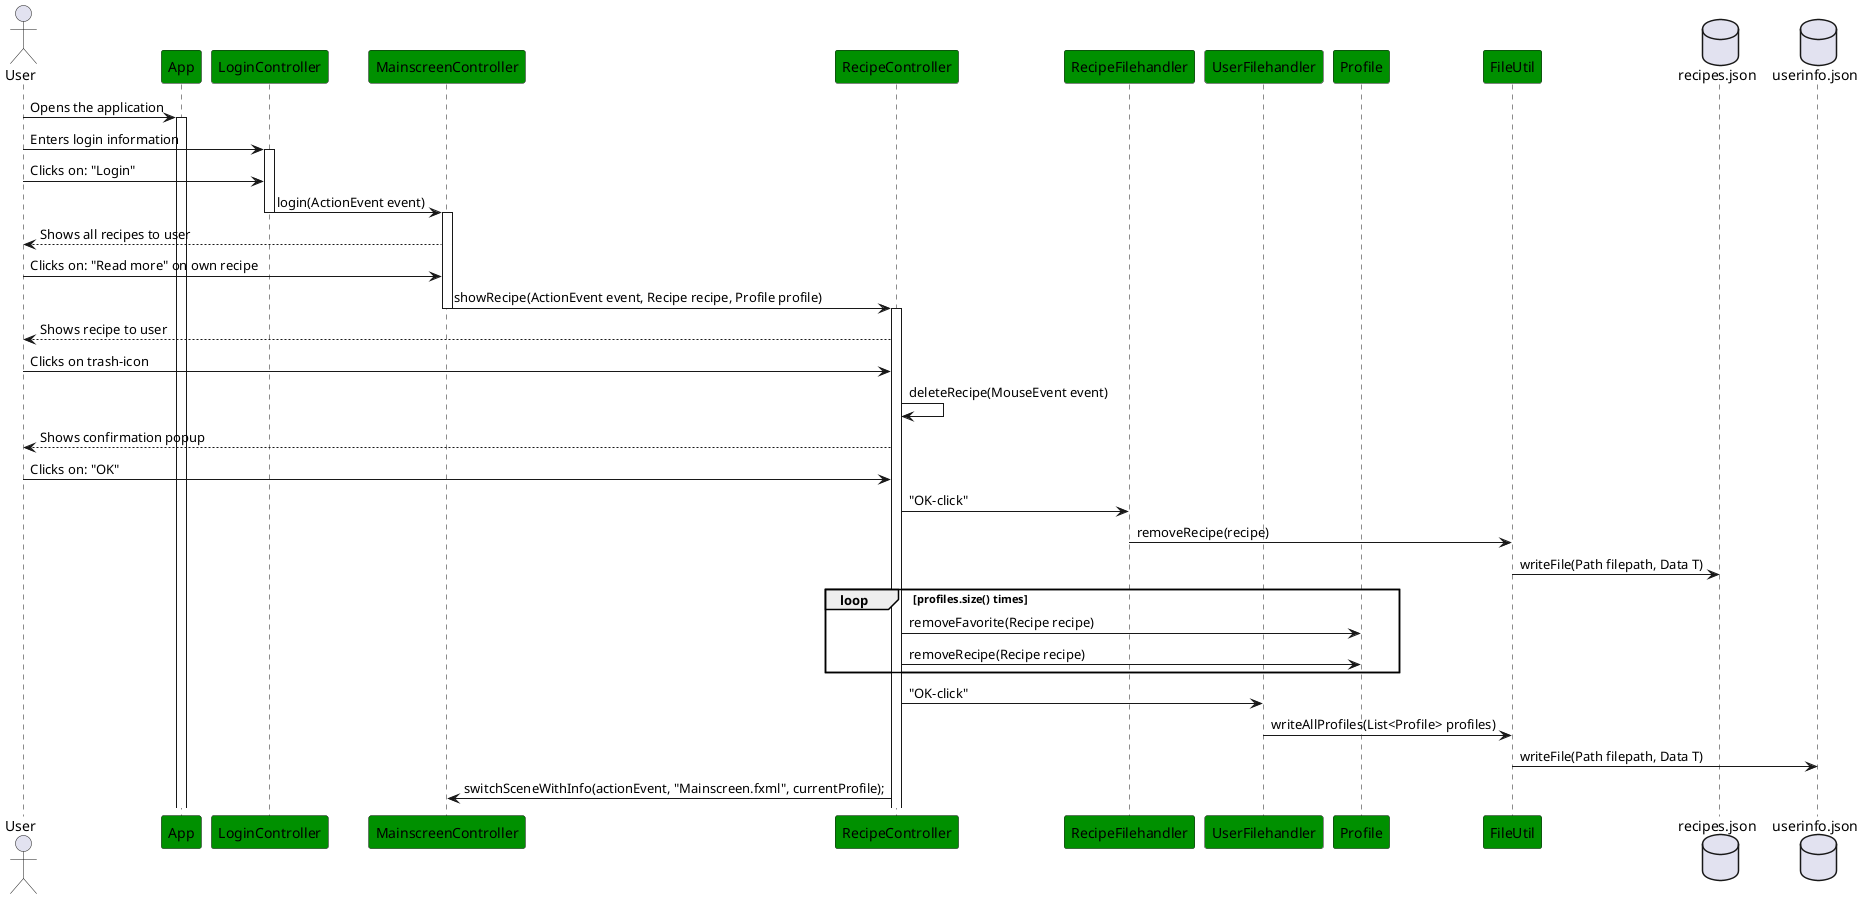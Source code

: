@startuml sequenceDiagramUserStory4

!define MyGreen #009000

skinparam participant {
  BackgroundColor MyGreen
}

Actor User
participant App
participant LoginController
participant MainscreenController
participant RecipeController
participant RecipeFilehandler
participant UserFilehandler
participant Profile
participant FileUtil
database recipes.json
database userinfo.json

User -> App: Opens the application
activate App
User -> LoginController: Enters login information
activate LoginController
User -> LoginController: Clicks on: "Login"
LoginController -> MainscreenController: login(ActionEvent event)
deactivate LoginController
activate MainscreenController
User <-- MainscreenController: Shows all recipes to user
User -> MainscreenController: Clicks on: "Read more" on own recipe
MainscreenController -> RecipeController: showRecipe(ActionEvent event, Recipe recipe, Profile profile)
deactivate MainscreenController
activate RecipeController
User <-- RecipeController: Shows recipe to user
User -> RecipeController: Clicks on trash-icon
RecipeController -> RecipeController: deleteRecipe(MouseEvent event)
User <-- RecipeController: Shows confirmation popup
User -> RecipeController: Clicks on: "OK"
RecipeController -> RecipeFilehandler: "OK-click"
RecipeFilehandler -> FileUtil: removeRecipe(recipe)
FileUtil -> recipes.json: writeFile(Path filepath, Data T)
loop profiles.size() times
    RecipeController -> Profile: removeFavorite(Recipe recipe)
    RecipeController -> Profile: removeRecipe(Recipe recipe)
end
RecipeController -> UserFilehandler: "OK-click"
UserFilehandler -> FileUtil: writeAllProfiles(List<Profile> profiles)
FileUtil -> userinfo.json: writeFile(Path filepath, Data T)
RecipeController -> MainscreenController: switchSceneWithInfo(actionEvent, "Mainscreen.fxml", currentProfile);

@enduml